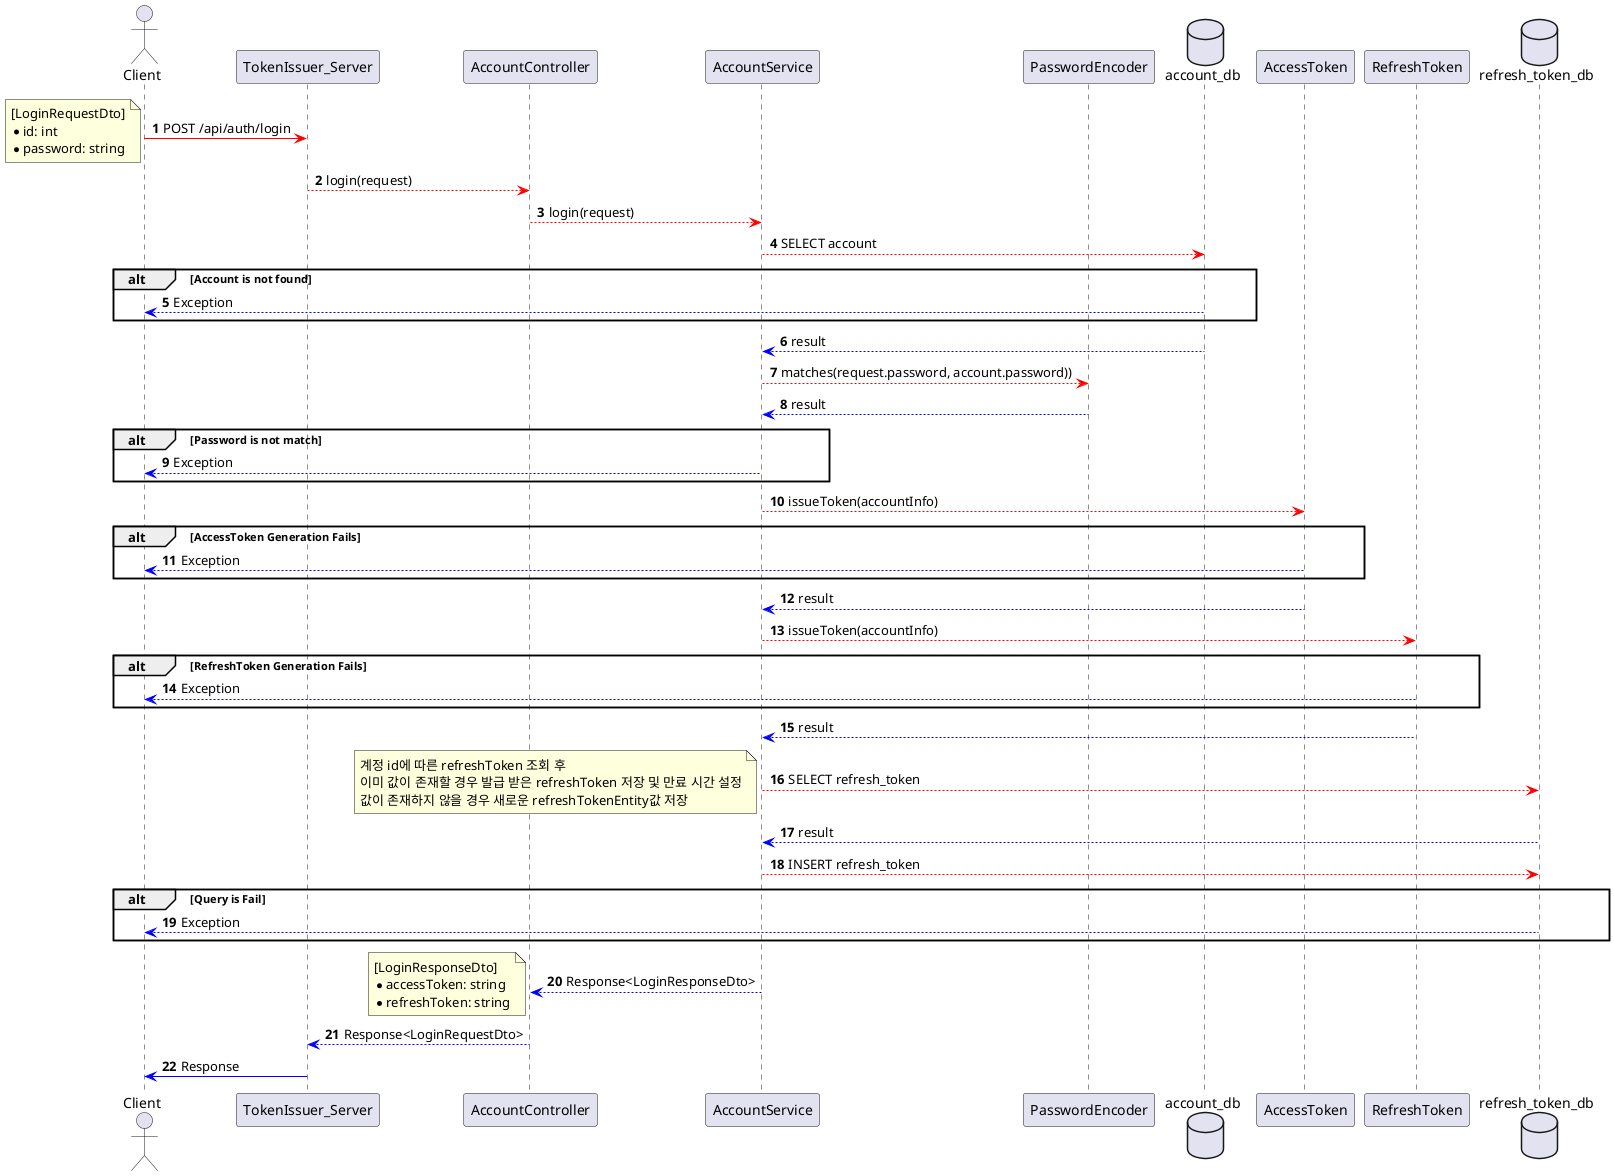 @startuml
'https://plantuml.com/sequence-diagram

autonumber

actor Client as client
participant TokenIssuer_Server as server
participant AccountController as co
participant AccountService as sv
participant PasswordEncoder as pe
database account_db as acc_db
participant AccessToken as at
participant RefreshToken as rt
database refresh_token_db as ref_db

client -[#red]> server : POST /api/auth/login
note left
[LoginRequestDto]
* id: int
* password: string
end note

autonumber 2
server --[#red]> co: login(request)
co --[#red]> sv: login(request)

sv --[#red]>acc_db: SELECT account
alt Account is not found
    client <[#blue]-- acc_db: Exception
end
acc_db --[#blue]> sv: result

sv --[#red]>pe: matches(request.password, account.password))
pe --[#blue]> sv: result
alt Password is not match
    client <[#blue]-- sv: Exception
end

sv --[#red]>at: issueToken(accountInfo)
alt AccessToken Generation Fails
    client <[#blue]-- at: Exception
end
at --[#blue]> sv: result

sv --[#red]>rt: issueToken(accountInfo)
alt RefreshToken Generation Fails
    client <[#blue]-- rt: Exception
end

rt --[#blue]> sv: result
sv --[#red]>ref_db : SELECT refresh_token
note left
계정 id에 따른 refreshToken 조회 후
이미 값이 존재할 경우 발급 받은 refreshToken 저장 및 만료 시간 설정
값이 존재하지 않을 경우 새로운 refreshTokenEntity값 저장
end note
ref_db --[#blue]> sv: result
sv --[#red]>ref_db : INSERT refresh_token
alt Query is Fail
    ref_db --[#blue]> client: Exception
end

autonumber 20

co <[#blue]-- sv: Response<LoginResponseDto>
note left
[LoginResponseDto]
* accessToken: string
* refreshToken: string
end note
server <[#blue]-- co: Response<LoginRequestDto>

client <[#blue]- server: Response

@enduml